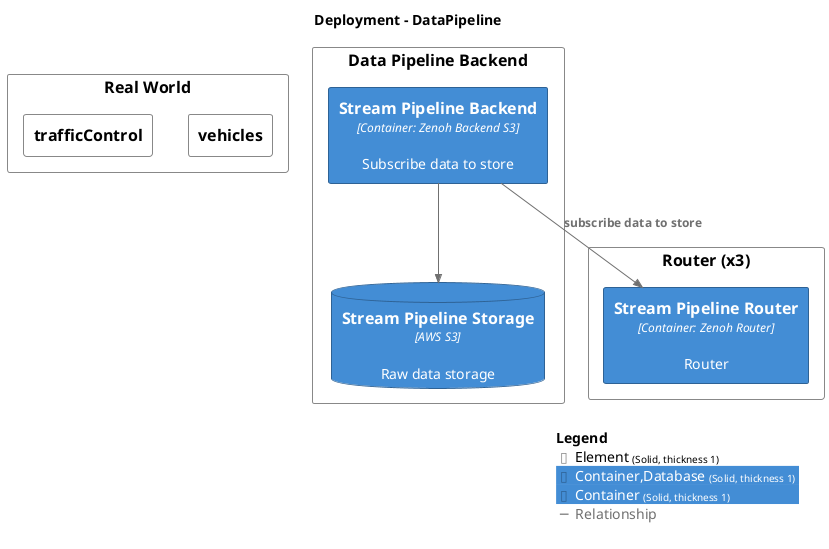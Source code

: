 @startuml
set separator none
title Deployment - DataPipeline

top to bottom direction

!include <C4/C4>
!include <C4/C4_Context>
!include <C4/C4_Container>
!include <C4/C4_Deployment>

AddElementTag("Element", $bgColor="#ffffff", $borderColor="#888888", $fontColor="#000000", $sprite="", $shadowing="", $borderStyle="Solid", $borderThickness="1")
AddElementTag("Container,Database", $bgColor="#438dd5", $borderColor="#2e6295", $fontColor="#ffffff", $sprite="", $shadowing="", $borderStyle="Solid", $borderThickness="1")
AddElementTag("Container", $bgColor="#438dd5", $borderColor="#2e6295", $fontColor="#ffffff", $sprite="", $shadowing="", $borderStyle="Solid", $borderThickness="1")

AddRelTag("Relationship", $textColor="#707070", $lineColor="#707070", $lineStyle = "")

Deployment_Node(DataPipeline.RealWorld, "Real World", $type="", $descr="", $tags="Element", $link="") {
  Deployment_Node(DataPipeline.RealWorld.vehicles, "vehicles", $type="", $descr="", $tags="Element", $link="")
  Deployment_Node(DataPipeline.RealWorld.trafficControl, "trafficControl", $type="", $descr="", $tags="Element", $link="")
}

Deployment_Node(DataPipeline.Router, "Router (x3)", $type="", $descr="", $tags="Element", $link="") {
  Container(DataPipeline.Router.StreamPipelineRouter_1, "Stream Pipeline Router", $techn="Container: Zenoh Router", $descr="Router", $tags="Container", $link="")
}

Deployment_Node(DataPipeline.DataPipelineBackend, "Data Pipeline Backend", $type="", $descr="", $tags="Element", $link="") {
  Container(DataPipeline.DataPipelineBackend.StreamPipelineBackend_1, "Stream Pipeline Backend", $techn="Container: Zenoh Backend S3", $descr="Subscribe data to store", $tags="Container", $link="")
  ContainerDb(DataPipeline.DataPipelineBackend.StreamPipelineStorage_1, "Stream Pipeline Storage", $techn="AWS S3", $descr="Raw data storage", $tags="Container,Database", $link="")
}

Rel(DataPipeline.DataPipelineBackend.StreamPipelineBackend_1, DataPipeline.Router.StreamPipelineRouter_1, "subscribe data to store", $techn="", $tags="Relationship", $link="")
Rel(DataPipeline.DataPipelineBackend.StreamPipelineBackend_1, DataPipeline.DataPipelineBackend.StreamPipelineStorage_1, "", $techn="", $tags="Relationship", $link="")

SHOW_LEGEND(true)
@enduml